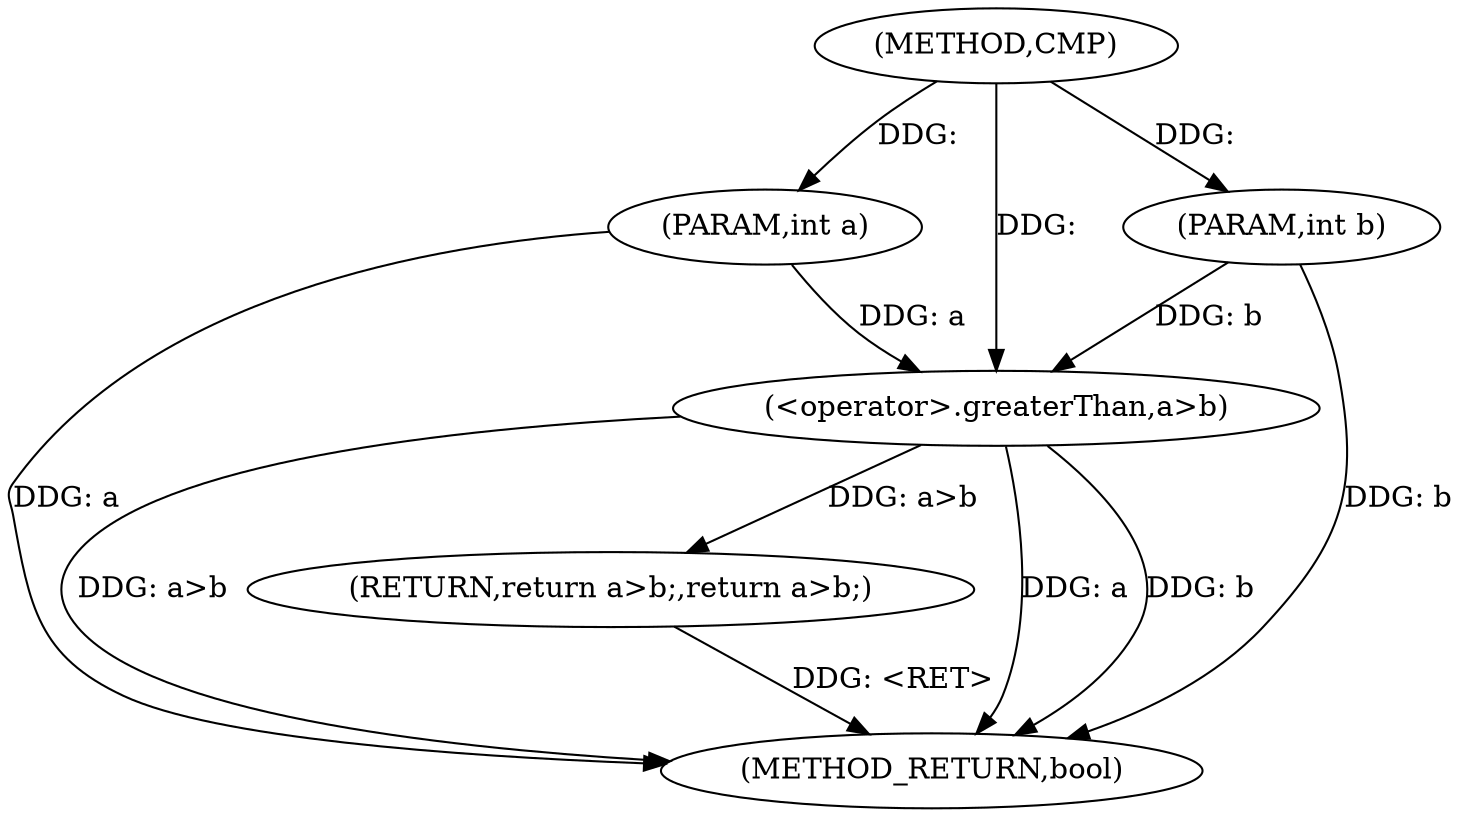 digraph "CMP" {  
"1000103" [label = "(METHOD,CMP)" ]
"1000111" [label = "(METHOD_RETURN,bool)" ]
"1000104" [label = "(PARAM,int a)" ]
"1000105" [label = "(PARAM,int b)" ]
"1000107" [label = "(RETURN,return a>b;,return a>b;)" ]
"1000108" [label = "(<operator>.greaterThan,a>b)" ]
  "1000104" -> "1000111"  [ label = "DDG: a"] 
  "1000105" -> "1000111"  [ label = "DDG: b"] 
  "1000108" -> "1000111"  [ label = "DDG: a"] 
  "1000108" -> "1000111"  [ label = "DDG: b"] 
  "1000108" -> "1000111"  [ label = "DDG: a>b"] 
  "1000107" -> "1000111"  [ label = "DDG: <RET>"] 
  "1000103" -> "1000104"  [ label = "DDG: "] 
  "1000103" -> "1000105"  [ label = "DDG: "] 
  "1000108" -> "1000107"  [ label = "DDG: a>b"] 
  "1000104" -> "1000108"  [ label = "DDG: a"] 
  "1000103" -> "1000108"  [ label = "DDG: "] 
  "1000105" -> "1000108"  [ label = "DDG: b"] 
}
